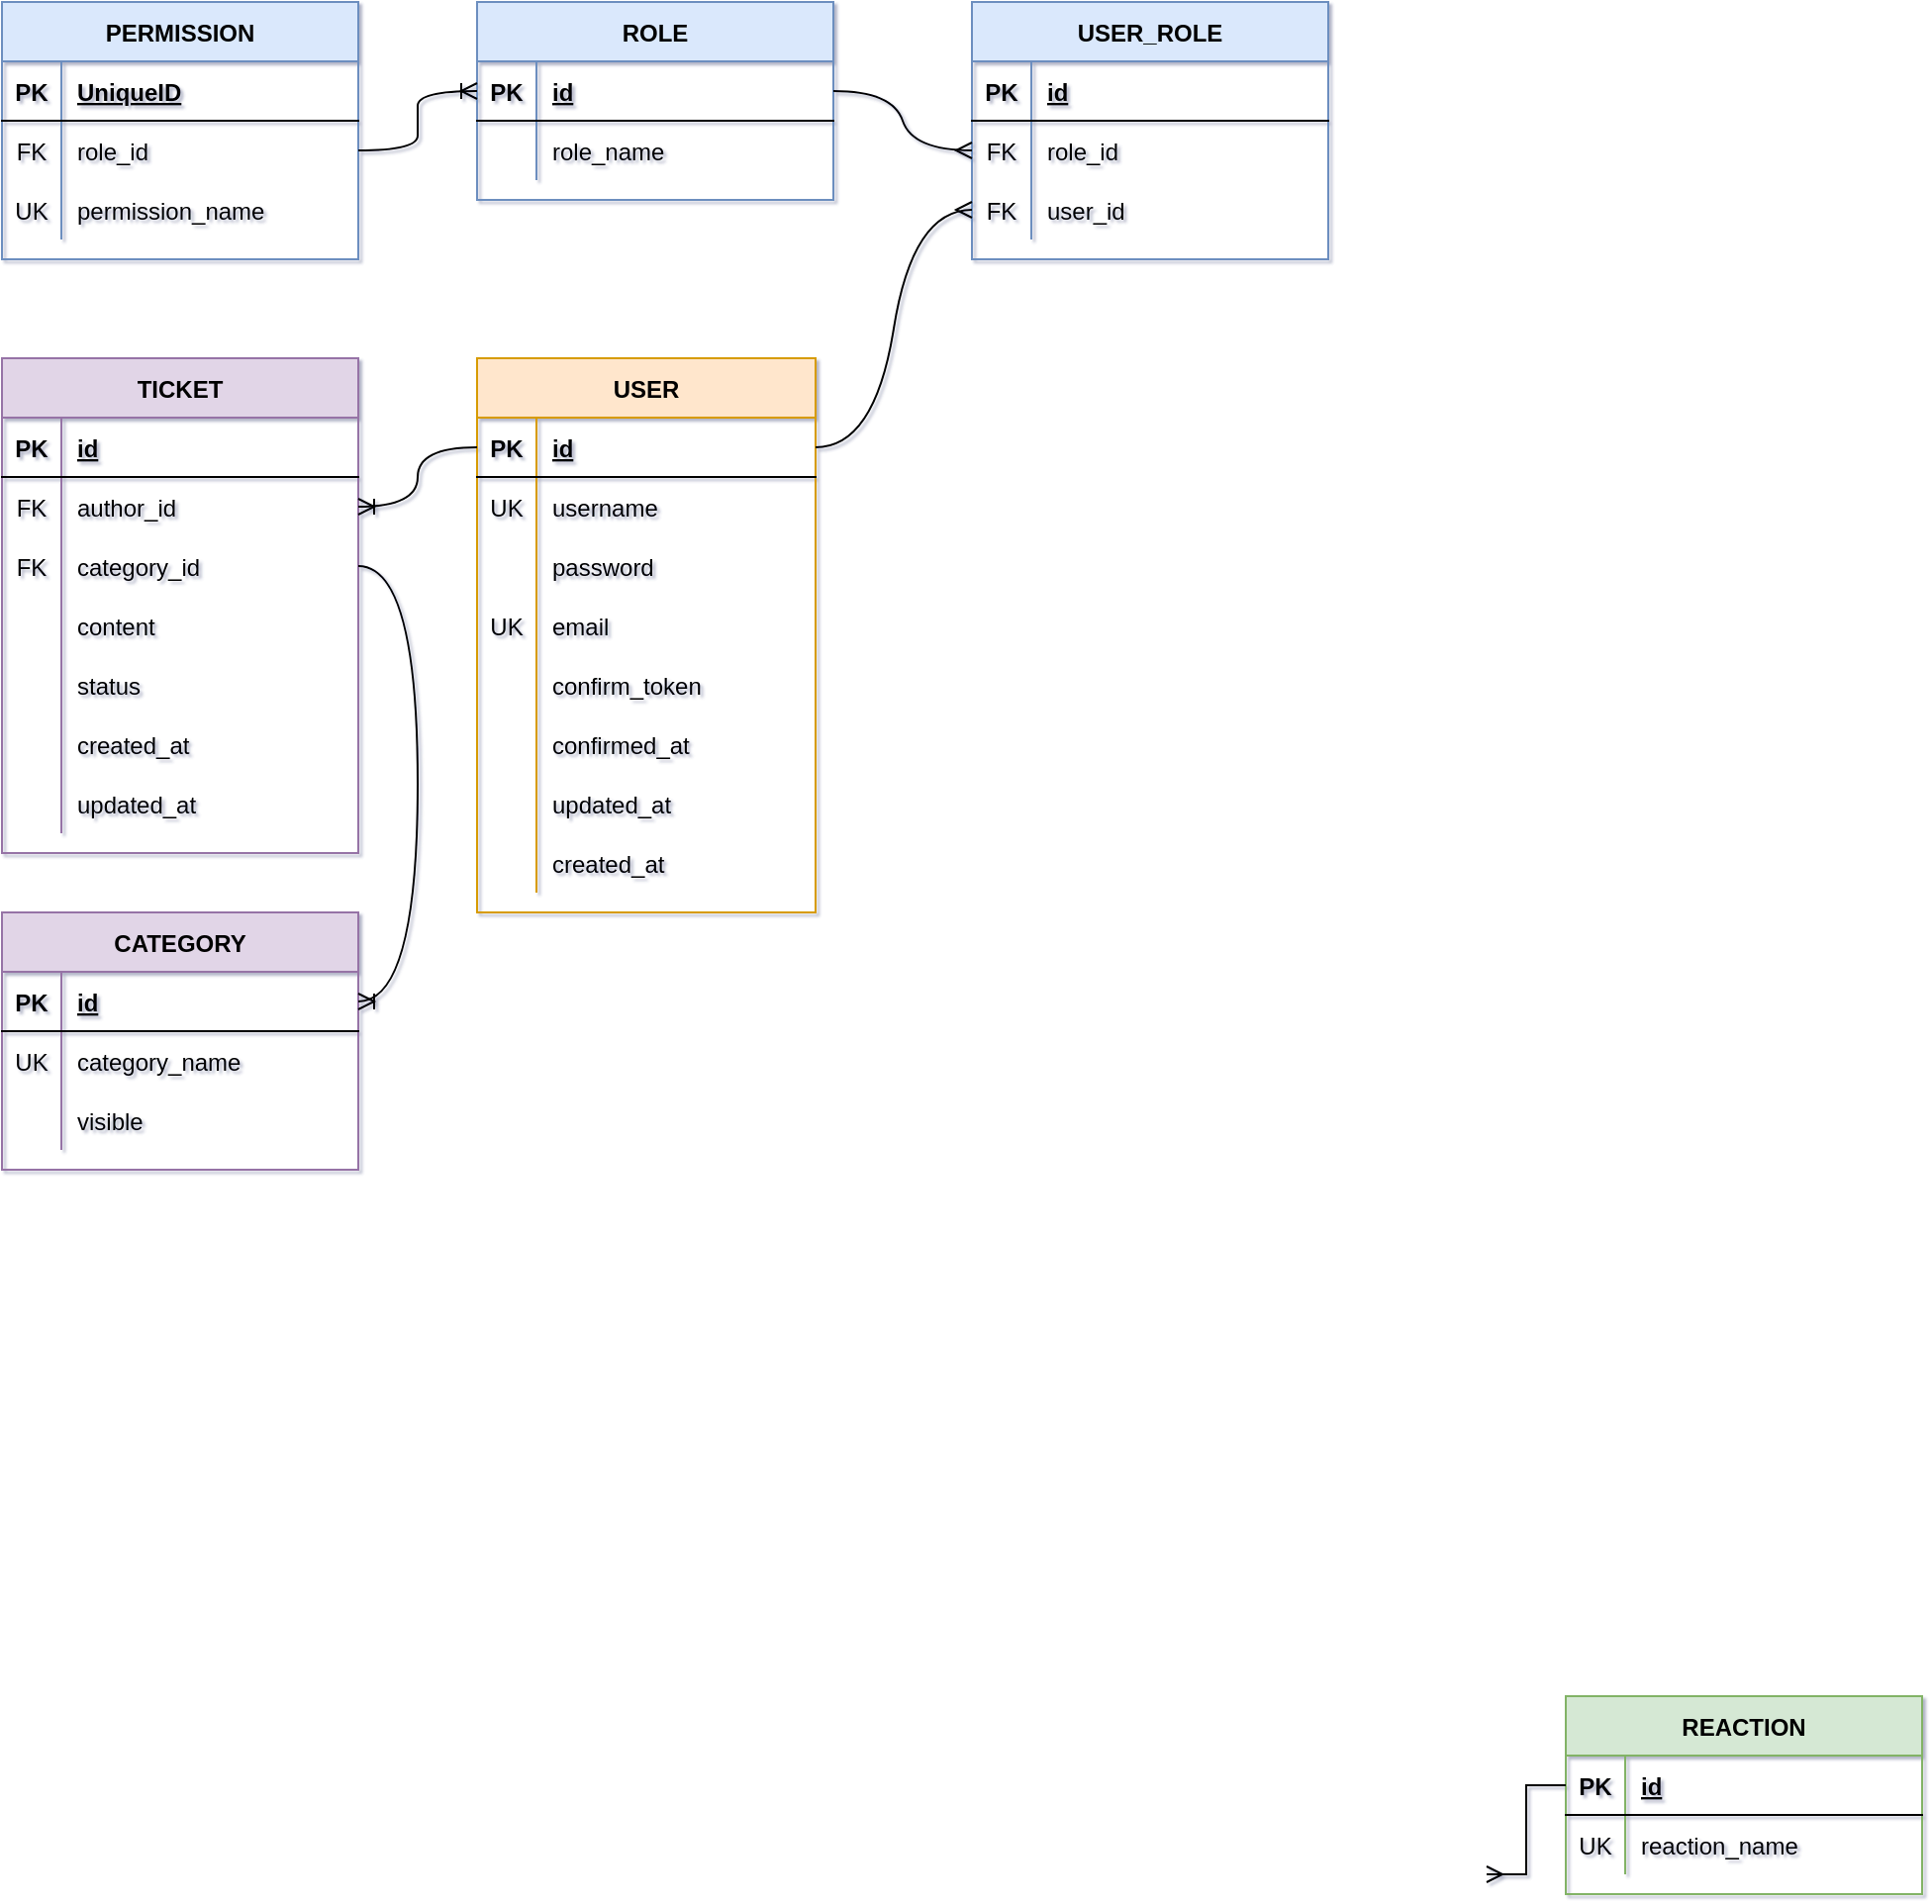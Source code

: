 <mxfile version="20.3.6" type="github">
  <diagram id="6ecqjUtp2Upw4rQGvzzp" name="Pagina-1">
    <mxGraphModel dx="1220" dy="1841" grid="1" gridSize="10" guides="1" tooltips="1" connect="1" arrows="1" fold="1" page="1" pageScale="1" pageWidth="827" pageHeight="1169" background="none" math="0" shadow="1">
      <root>
        <mxCell id="0" />
        <mxCell id="1" parent="0" />
        <mxCell id="YcJKVttibNFS76llc7g4-1" value="USER" style="shape=table;startSize=30;container=1;collapsible=1;childLayout=tableLayout;fixedRows=1;rowLines=0;fontStyle=1;align=center;resizeLast=1;fillColor=#ffe6cc;strokeColor=#d79b00;" parent="1" vertex="1">
          <mxGeometry x="420" y="-520" width="171" height="280" as="geometry" />
        </mxCell>
        <mxCell id="YcJKVttibNFS76llc7g4-2" value="" style="shape=tableRow;horizontal=0;startSize=0;swimlaneHead=0;swimlaneBody=0;fillColor=none;collapsible=0;dropTarget=0;points=[[0,0.5],[1,0.5]];portConstraint=eastwest;top=0;left=0;right=0;bottom=1;" parent="YcJKVttibNFS76llc7g4-1" vertex="1">
          <mxGeometry y="30" width="171" height="30" as="geometry" />
        </mxCell>
        <mxCell id="YcJKVttibNFS76llc7g4-3" value="PK" style="shape=partialRectangle;connectable=0;fillColor=none;top=0;left=0;bottom=0;right=0;fontStyle=1;overflow=hidden;" parent="YcJKVttibNFS76llc7g4-2" vertex="1">
          <mxGeometry width="30" height="30" as="geometry">
            <mxRectangle width="30" height="30" as="alternateBounds" />
          </mxGeometry>
        </mxCell>
        <mxCell id="YcJKVttibNFS76llc7g4-4" value="id" style="shape=partialRectangle;connectable=0;fillColor=none;top=0;left=0;bottom=0;right=0;align=left;spacingLeft=6;fontStyle=5;overflow=hidden;" parent="YcJKVttibNFS76llc7g4-2" vertex="1">
          <mxGeometry x="30" width="141" height="30" as="geometry">
            <mxRectangle width="141" height="30" as="alternateBounds" />
          </mxGeometry>
        </mxCell>
        <mxCell id="YcJKVttibNFS76llc7g4-5" value="" style="shape=tableRow;horizontal=0;startSize=0;swimlaneHead=0;swimlaneBody=0;fillColor=none;collapsible=0;dropTarget=0;points=[[0,0.5],[1,0.5]];portConstraint=eastwest;top=0;left=0;right=0;bottom=0;" parent="YcJKVttibNFS76llc7g4-1" vertex="1">
          <mxGeometry y="60" width="171" height="30" as="geometry" />
        </mxCell>
        <mxCell id="YcJKVttibNFS76llc7g4-6" value="UK" style="shape=partialRectangle;connectable=0;fillColor=none;top=0;left=0;bottom=0;right=0;editable=1;overflow=hidden;" parent="YcJKVttibNFS76llc7g4-5" vertex="1">
          <mxGeometry width="30" height="30" as="geometry">
            <mxRectangle width="30" height="30" as="alternateBounds" />
          </mxGeometry>
        </mxCell>
        <mxCell id="YcJKVttibNFS76llc7g4-7" value="username" style="shape=partialRectangle;connectable=0;fillColor=none;top=0;left=0;bottom=0;right=0;align=left;spacingLeft=6;overflow=hidden;" parent="YcJKVttibNFS76llc7g4-5" vertex="1">
          <mxGeometry x="30" width="141" height="30" as="geometry">
            <mxRectangle width="141" height="30" as="alternateBounds" />
          </mxGeometry>
        </mxCell>
        <mxCell id="YcJKVttibNFS76llc7g4-8" value="" style="shape=tableRow;horizontal=0;startSize=0;swimlaneHead=0;swimlaneBody=0;fillColor=none;collapsible=0;dropTarget=0;points=[[0,0.5],[1,0.5]];portConstraint=eastwest;top=0;left=0;right=0;bottom=0;" parent="YcJKVttibNFS76llc7g4-1" vertex="1">
          <mxGeometry y="90" width="171" height="30" as="geometry" />
        </mxCell>
        <mxCell id="YcJKVttibNFS76llc7g4-9" value="" style="shape=partialRectangle;connectable=0;fillColor=none;top=0;left=0;bottom=0;right=0;editable=1;overflow=hidden;" parent="YcJKVttibNFS76llc7g4-8" vertex="1">
          <mxGeometry width="30" height="30" as="geometry">
            <mxRectangle width="30" height="30" as="alternateBounds" />
          </mxGeometry>
        </mxCell>
        <mxCell id="YcJKVttibNFS76llc7g4-10" value="password" style="shape=partialRectangle;connectable=0;fillColor=none;top=0;left=0;bottom=0;right=0;align=left;spacingLeft=6;overflow=hidden;" parent="YcJKVttibNFS76llc7g4-8" vertex="1">
          <mxGeometry x="30" width="141" height="30" as="geometry">
            <mxRectangle width="141" height="30" as="alternateBounds" />
          </mxGeometry>
        </mxCell>
        <mxCell id="YcJKVttibNFS76llc7g4-11" value="" style="shape=tableRow;horizontal=0;startSize=0;swimlaneHead=0;swimlaneBody=0;fillColor=none;collapsible=0;dropTarget=0;points=[[0,0.5],[1,0.5]];portConstraint=eastwest;top=0;left=0;right=0;bottom=0;" parent="YcJKVttibNFS76llc7g4-1" vertex="1">
          <mxGeometry y="120" width="171" height="30" as="geometry" />
        </mxCell>
        <mxCell id="YcJKVttibNFS76llc7g4-12" value="UK" style="shape=partialRectangle;connectable=0;fillColor=none;top=0;left=0;bottom=0;right=0;editable=1;overflow=hidden;" parent="YcJKVttibNFS76llc7g4-11" vertex="1">
          <mxGeometry width="30" height="30" as="geometry">
            <mxRectangle width="30" height="30" as="alternateBounds" />
          </mxGeometry>
        </mxCell>
        <mxCell id="YcJKVttibNFS76llc7g4-13" value="email" style="shape=partialRectangle;connectable=0;fillColor=none;top=0;left=0;bottom=0;right=0;align=left;spacingLeft=6;overflow=hidden;" parent="YcJKVttibNFS76llc7g4-11" vertex="1">
          <mxGeometry x="30" width="141" height="30" as="geometry">
            <mxRectangle width="141" height="30" as="alternateBounds" />
          </mxGeometry>
        </mxCell>
        <mxCell id="kkwp_omtzFGMAjGor4be-14" style="shape=tableRow;horizontal=0;startSize=0;swimlaneHead=0;swimlaneBody=0;fillColor=none;collapsible=0;dropTarget=0;points=[[0,0.5],[1,0.5]];portConstraint=eastwest;top=0;left=0;right=0;bottom=0;" parent="YcJKVttibNFS76llc7g4-1" vertex="1">
          <mxGeometry y="150" width="171" height="30" as="geometry" />
        </mxCell>
        <mxCell id="kkwp_omtzFGMAjGor4be-15" style="shape=partialRectangle;connectable=0;fillColor=none;top=0;left=0;bottom=0;right=0;editable=1;overflow=hidden;" parent="kkwp_omtzFGMAjGor4be-14" vertex="1">
          <mxGeometry width="30" height="30" as="geometry">
            <mxRectangle width="30" height="30" as="alternateBounds" />
          </mxGeometry>
        </mxCell>
        <mxCell id="kkwp_omtzFGMAjGor4be-16" value="confirm_token" style="shape=partialRectangle;connectable=0;fillColor=none;top=0;left=0;bottom=0;right=0;align=left;spacingLeft=6;overflow=hidden;" parent="kkwp_omtzFGMAjGor4be-14" vertex="1">
          <mxGeometry x="30" width="141" height="30" as="geometry">
            <mxRectangle width="141" height="30" as="alternateBounds" />
          </mxGeometry>
        </mxCell>
        <mxCell id="YcJKVttibNFS76llc7g4-20" style="shape=tableRow;horizontal=0;startSize=0;swimlaneHead=0;swimlaneBody=0;fillColor=none;collapsible=0;dropTarget=0;points=[[0,0.5],[1,0.5]];portConstraint=eastwest;top=0;left=0;right=0;bottom=0;" parent="YcJKVttibNFS76llc7g4-1" vertex="1">
          <mxGeometry y="180" width="171" height="30" as="geometry" />
        </mxCell>
        <mxCell id="YcJKVttibNFS76llc7g4-21" style="shape=partialRectangle;connectable=0;fillColor=none;top=0;left=0;bottom=0;right=0;editable=1;overflow=hidden;" parent="YcJKVttibNFS76llc7g4-20" vertex="1">
          <mxGeometry width="30" height="30" as="geometry">
            <mxRectangle width="30" height="30" as="alternateBounds" />
          </mxGeometry>
        </mxCell>
        <mxCell id="YcJKVttibNFS76llc7g4-22" value="confirmed_at" style="shape=partialRectangle;connectable=0;fillColor=none;top=0;left=0;bottom=0;right=0;align=left;spacingLeft=6;overflow=hidden;" parent="YcJKVttibNFS76llc7g4-20" vertex="1">
          <mxGeometry x="30" width="141" height="30" as="geometry">
            <mxRectangle width="141" height="30" as="alternateBounds" />
          </mxGeometry>
        </mxCell>
        <mxCell id="YcJKVttibNFS76llc7g4-26" style="shape=tableRow;horizontal=0;startSize=0;swimlaneHead=0;swimlaneBody=0;fillColor=none;collapsible=0;dropTarget=0;points=[[0,0.5],[1,0.5]];portConstraint=eastwest;top=0;left=0;right=0;bottom=0;" parent="YcJKVttibNFS76llc7g4-1" vertex="1">
          <mxGeometry y="210" width="171" height="30" as="geometry" />
        </mxCell>
        <mxCell id="YcJKVttibNFS76llc7g4-27" style="shape=partialRectangle;connectable=0;fillColor=none;top=0;left=0;bottom=0;right=0;editable=1;overflow=hidden;" parent="YcJKVttibNFS76llc7g4-26" vertex="1">
          <mxGeometry width="30" height="30" as="geometry">
            <mxRectangle width="30" height="30" as="alternateBounds" />
          </mxGeometry>
        </mxCell>
        <mxCell id="YcJKVttibNFS76llc7g4-28" value="updated_at" style="shape=partialRectangle;connectable=0;fillColor=none;top=0;left=0;bottom=0;right=0;align=left;spacingLeft=6;overflow=hidden;" parent="YcJKVttibNFS76llc7g4-26" vertex="1">
          <mxGeometry x="30" width="141" height="30" as="geometry">
            <mxRectangle width="141" height="30" as="alternateBounds" />
          </mxGeometry>
        </mxCell>
        <mxCell id="YcJKVttibNFS76llc7g4-23" style="shape=tableRow;horizontal=0;startSize=0;swimlaneHead=0;swimlaneBody=0;fillColor=none;collapsible=0;dropTarget=0;points=[[0,0.5],[1,0.5]];portConstraint=eastwest;top=0;left=0;right=0;bottom=0;" parent="YcJKVttibNFS76llc7g4-1" vertex="1">
          <mxGeometry y="240" width="171" height="30" as="geometry" />
        </mxCell>
        <mxCell id="YcJKVttibNFS76llc7g4-24" style="shape=partialRectangle;connectable=0;fillColor=none;top=0;left=0;bottom=0;right=0;editable=1;overflow=hidden;" parent="YcJKVttibNFS76llc7g4-23" vertex="1">
          <mxGeometry width="30" height="30" as="geometry">
            <mxRectangle width="30" height="30" as="alternateBounds" />
          </mxGeometry>
        </mxCell>
        <mxCell id="YcJKVttibNFS76llc7g4-25" value="created_at" style="shape=partialRectangle;connectable=0;fillColor=none;top=0;left=0;bottom=0;right=0;align=left;spacingLeft=6;overflow=hidden;" parent="YcJKVttibNFS76llc7g4-23" vertex="1">
          <mxGeometry x="30" width="141" height="30" as="geometry">
            <mxRectangle width="141" height="30" as="alternateBounds" />
          </mxGeometry>
        </mxCell>
        <mxCell id="YcJKVttibNFS76llc7g4-140" value="REACTION" style="shape=table;startSize=30;container=1;collapsible=1;childLayout=tableLayout;fixedRows=1;rowLines=0;fontStyle=1;align=center;resizeLast=1;fillColor=#d5e8d4;strokeColor=#82b366;" parent="1" vertex="1">
          <mxGeometry x="970" y="156" width="180" height="100" as="geometry" />
        </mxCell>
        <mxCell id="YcJKVttibNFS76llc7g4-141" value="" style="shape=tableRow;horizontal=0;startSize=0;swimlaneHead=0;swimlaneBody=0;fillColor=none;collapsible=0;dropTarget=0;points=[[0,0.5],[1,0.5]];portConstraint=eastwest;top=0;left=0;right=0;bottom=1;" parent="YcJKVttibNFS76llc7g4-140" vertex="1">
          <mxGeometry y="30" width="180" height="30" as="geometry" />
        </mxCell>
        <mxCell id="YcJKVttibNFS76llc7g4-142" value="PK" style="shape=partialRectangle;connectable=0;fillColor=none;top=0;left=0;bottom=0;right=0;fontStyle=1;overflow=hidden;" parent="YcJKVttibNFS76llc7g4-141" vertex="1">
          <mxGeometry width="30" height="30" as="geometry">
            <mxRectangle width="30" height="30" as="alternateBounds" />
          </mxGeometry>
        </mxCell>
        <mxCell id="YcJKVttibNFS76llc7g4-143" value="id" style="shape=partialRectangle;connectable=0;fillColor=none;top=0;left=0;bottom=0;right=0;align=left;spacingLeft=6;fontStyle=5;overflow=hidden;" parent="YcJKVttibNFS76llc7g4-141" vertex="1">
          <mxGeometry x="30" width="150" height="30" as="geometry">
            <mxRectangle width="150" height="30" as="alternateBounds" />
          </mxGeometry>
        </mxCell>
        <mxCell id="YcJKVttibNFS76llc7g4-144" value="" style="shape=tableRow;horizontal=0;startSize=0;swimlaneHead=0;swimlaneBody=0;fillColor=none;collapsible=0;dropTarget=0;points=[[0,0.5],[1,0.5]];portConstraint=eastwest;top=0;left=0;right=0;bottom=0;" parent="YcJKVttibNFS76llc7g4-140" vertex="1">
          <mxGeometry y="60" width="180" height="30" as="geometry" />
        </mxCell>
        <mxCell id="YcJKVttibNFS76llc7g4-145" value="UK" style="shape=partialRectangle;connectable=0;fillColor=none;top=0;left=0;bottom=0;right=0;editable=1;overflow=hidden;" parent="YcJKVttibNFS76llc7g4-144" vertex="1">
          <mxGeometry width="30" height="30" as="geometry">
            <mxRectangle width="30" height="30" as="alternateBounds" />
          </mxGeometry>
        </mxCell>
        <mxCell id="YcJKVttibNFS76llc7g4-146" value="reaction_name" style="shape=partialRectangle;connectable=0;fillColor=none;top=0;left=0;bottom=0;right=0;align=left;spacingLeft=6;overflow=hidden;" parent="YcJKVttibNFS76llc7g4-144" vertex="1">
          <mxGeometry x="30" width="150" height="30" as="geometry">
            <mxRectangle width="150" height="30" as="alternateBounds" />
          </mxGeometry>
        </mxCell>
        <mxCell id="YcJKVttibNFS76llc7g4-158" value="" style="edgeStyle=elbowEdgeStyle;fontSize=12;html=1;endArrow=ERmany;endFill=0;rounded=0;exitX=0;exitY=0.5;exitDx=0;exitDy=0;entryX=1;entryY=0.5;entryDx=0;entryDy=0;" parent="1" source="YcJKVttibNFS76llc7g4-141" edge="1">
          <mxGeometry width="100" height="100" relative="1" as="geometry">
            <mxPoint x="960" y="190.67" as="sourcePoint" />
            <mxPoint x="930" y="246" as="targetPoint" />
          </mxGeometry>
        </mxCell>
        <mxCell id="kkwp_omtzFGMAjGor4be-17" value="ROLE" style="shape=table;startSize=30;container=1;collapsible=1;childLayout=tableLayout;fixedRows=1;rowLines=0;fontStyle=1;align=center;resizeLast=1;fillColor=#dae8fc;strokeColor=#6c8ebf;direction=east;noLabel=0;portConstraintRotation=0;snapToPoint=0;perimeter=rectanglePerimeter;backgroundOutline=0;rotatable=1;" parent="1" vertex="1">
          <mxGeometry x="420" y="-700" width="180" height="100" as="geometry" />
        </mxCell>
        <mxCell id="kkwp_omtzFGMAjGor4be-18" value="" style="shape=tableRow;horizontal=0;startSize=0;swimlaneHead=0;swimlaneBody=0;fillColor=none;collapsible=0;dropTarget=0;points=[[0,0.5],[1,0.5]];portConstraint=eastwest;top=0;left=0;right=0;bottom=1;" parent="kkwp_omtzFGMAjGor4be-17" vertex="1">
          <mxGeometry y="30" width="180" height="30" as="geometry" />
        </mxCell>
        <mxCell id="kkwp_omtzFGMAjGor4be-19" value="PK" style="shape=partialRectangle;connectable=0;fillColor=none;top=0;left=0;bottom=0;right=0;fontStyle=1;overflow=hidden;" parent="kkwp_omtzFGMAjGor4be-18" vertex="1">
          <mxGeometry width="30" height="30" as="geometry">
            <mxRectangle width="30" height="30" as="alternateBounds" />
          </mxGeometry>
        </mxCell>
        <mxCell id="kkwp_omtzFGMAjGor4be-20" value="id" style="shape=partialRectangle;connectable=0;fillColor=none;top=0;left=0;bottom=0;right=0;align=left;spacingLeft=6;fontStyle=5;overflow=hidden;" parent="kkwp_omtzFGMAjGor4be-18" vertex="1">
          <mxGeometry x="30" width="150" height="30" as="geometry">
            <mxRectangle width="150" height="30" as="alternateBounds" />
          </mxGeometry>
        </mxCell>
        <mxCell id="kkwp_omtzFGMAjGor4be-21" value="" style="shape=tableRow;horizontal=0;startSize=0;swimlaneHead=0;swimlaneBody=0;fillColor=none;collapsible=0;dropTarget=0;points=[[0,0.5],[1,0.5]];portConstraint=eastwest;top=0;left=0;right=0;bottom=0;" parent="kkwp_omtzFGMAjGor4be-17" vertex="1">
          <mxGeometry y="60" width="180" height="30" as="geometry" />
        </mxCell>
        <mxCell id="kkwp_omtzFGMAjGor4be-22" value="" style="shape=partialRectangle;connectable=0;fillColor=none;top=0;left=0;bottom=0;right=0;editable=1;overflow=hidden;" parent="kkwp_omtzFGMAjGor4be-21" vertex="1">
          <mxGeometry width="30" height="30" as="geometry">
            <mxRectangle width="30" height="30" as="alternateBounds" />
          </mxGeometry>
        </mxCell>
        <mxCell id="kkwp_omtzFGMAjGor4be-23" value="role_name" style="shape=partialRectangle;connectable=0;fillColor=none;top=0;left=0;bottom=0;right=0;align=left;spacingLeft=6;overflow=hidden;" parent="kkwp_omtzFGMAjGor4be-21" vertex="1">
          <mxGeometry x="30" width="150" height="30" as="geometry">
            <mxRectangle width="150" height="30" as="alternateBounds" />
          </mxGeometry>
        </mxCell>
        <mxCell id="kkwp_omtzFGMAjGor4be-30" value="PERMISSION" style="shape=table;startSize=30;container=1;collapsible=1;childLayout=tableLayout;fixedRows=1;rowLines=0;fontStyle=1;align=center;resizeLast=1;fillColor=#dae8fc;strokeColor=#6c8ebf;" parent="1" vertex="1">
          <mxGeometry x="180" y="-700" width="180" height="130" as="geometry" />
        </mxCell>
        <mxCell id="kkwp_omtzFGMAjGor4be-31" value="" style="shape=tableRow;horizontal=0;startSize=0;swimlaneHead=0;swimlaneBody=0;fillColor=none;collapsible=0;dropTarget=0;points=[[0,0.5],[1,0.5]];portConstraint=eastwest;top=0;left=0;right=0;bottom=1;" parent="kkwp_omtzFGMAjGor4be-30" vertex="1">
          <mxGeometry y="30" width="180" height="30" as="geometry" />
        </mxCell>
        <mxCell id="kkwp_omtzFGMAjGor4be-32" value="PK" style="shape=partialRectangle;connectable=0;fillColor=none;top=0;left=0;bottom=0;right=0;fontStyle=1;overflow=hidden;" parent="kkwp_omtzFGMAjGor4be-31" vertex="1">
          <mxGeometry width="30" height="30" as="geometry">
            <mxRectangle width="30" height="30" as="alternateBounds" />
          </mxGeometry>
        </mxCell>
        <mxCell id="kkwp_omtzFGMAjGor4be-33" value="UniqueID" style="shape=partialRectangle;connectable=0;fillColor=none;top=0;left=0;bottom=0;right=0;align=left;spacingLeft=6;fontStyle=5;overflow=hidden;" parent="kkwp_omtzFGMAjGor4be-31" vertex="1">
          <mxGeometry x="30" width="150" height="30" as="geometry">
            <mxRectangle width="150" height="30" as="alternateBounds" />
          </mxGeometry>
        </mxCell>
        <mxCell id="kkwp_omtzFGMAjGor4be-34" value="" style="shape=tableRow;horizontal=0;startSize=0;swimlaneHead=0;swimlaneBody=0;fillColor=none;collapsible=0;dropTarget=0;points=[[0,0.5],[1,0.5]];portConstraint=eastwest;top=0;left=0;right=0;bottom=0;" parent="kkwp_omtzFGMAjGor4be-30" vertex="1">
          <mxGeometry y="60" width="180" height="30" as="geometry" />
        </mxCell>
        <mxCell id="kkwp_omtzFGMAjGor4be-35" value="FK" style="shape=partialRectangle;connectable=0;fillColor=none;top=0;left=0;bottom=0;right=0;editable=1;overflow=hidden;" parent="kkwp_omtzFGMAjGor4be-34" vertex="1">
          <mxGeometry width="30" height="30" as="geometry">
            <mxRectangle width="30" height="30" as="alternateBounds" />
          </mxGeometry>
        </mxCell>
        <mxCell id="kkwp_omtzFGMAjGor4be-36" value="role_id" style="shape=partialRectangle;connectable=0;fillColor=none;top=0;left=0;bottom=0;right=0;align=left;spacingLeft=6;overflow=hidden;" parent="kkwp_omtzFGMAjGor4be-34" vertex="1">
          <mxGeometry x="30" width="150" height="30" as="geometry">
            <mxRectangle width="150" height="30" as="alternateBounds" />
          </mxGeometry>
        </mxCell>
        <mxCell id="kkwp_omtzFGMAjGor4be-37" value="" style="shape=tableRow;horizontal=0;startSize=0;swimlaneHead=0;swimlaneBody=0;fillColor=none;collapsible=0;dropTarget=0;points=[[0,0.5],[1,0.5]];portConstraint=eastwest;top=0;left=0;right=0;bottom=0;" parent="kkwp_omtzFGMAjGor4be-30" vertex="1">
          <mxGeometry y="90" width="180" height="30" as="geometry" />
        </mxCell>
        <mxCell id="kkwp_omtzFGMAjGor4be-38" value="UK" style="shape=partialRectangle;connectable=0;fillColor=none;top=0;left=0;bottom=0;right=0;editable=1;overflow=hidden;" parent="kkwp_omtzFGMAjGor4be-37" vertex="1">
          <mxGeometry width="30" height="30" as="geometry">
            <mxRectangle width="30" height="30" as="alternateBounds" />
          </mxGeometry>
        </mxCell>
        <mxCell id="kkwp_omtzFGMAjGor4be-39" value="permission_name" style="shape=partialRectangle;connectable=0;fillColor=none;top=0;left=0;bottom=0;right=0;align=left;spacingLeft=6;overflow=hidden;" parent="kkwp_omtzFGMAjGor4be-37" vertex="1">
          <mxGeometry x="30" width="150" height="30" as="geometry">
            <mxRectangle width="150" height="30" as="alternateBounds" />
          </mxGeometry>
        </mxCell>
        <mxCell id="kkwp_omtzFGMAjGor4be-44" value="" style="edgeStyle=entityRelationEdgeStyle;fontSize=12;html=1;endArrow=ERoneToMany;strokeColor=default;curved=1;anchorPointDirection=0;flowAnimation=0;orthogonalLoop=1;enumerate=0;fixDash=0;shadow=0;strokeWidth=1;endSize=6;bendable=1;noJump=0;spacingTop=0;startFill=1;ignoreEdge=0;" parent="1" source="kkwp_omtzFGMAjGor4be-34" target="kkwp_omtzFGMAjGor4be-18" edge="1">
          <mxGeometry width="100" height="100" relative="1" as="geometry">
            <mxPoint x="320" y="-680" as="sourcePoint" />
            <mxPoint x="340" y="-470" as="targetPoint" />
          </mxGeometry>
        </mxCell>
        <mxCell id="kkwp_omtzFGMAjGor4be-45" value="USER_ROLE" style="shape=table;startSize=30;container=1;collapsible=1;childLayout=tableLayout;fixedRows=1;rowLines=0;fontStyle=1;align=center;resizeLast=1;fillColor=#dae8fc;strokeColor=#6c8ebf;" parent="1" vertex="1">
          <mxGeometry x="670" y="-700" width="180" height="130" as="geometry" />
        </mxCell>
        <mxCell id="kkwp_omtzFGMAjGor4be-46" value="" style="shape=tableRow;horizontal=0;startSize=0;swimlaneHead=0;swimlaneBody=0;fillColor=none;collapsible=0;dropTarget=0;points=[[0,0.5],[1,0.5]];portConstraint=eastwest;top=0;left=0;right=0;bottom=1;" parent="kkwp_omtzFGMAjGor4be-45" vertex="1">
          <mxGeometry y="30" width="180" height="30" as="geometry" />
        </mxCell>
        <mxCell id="kkwp_omtzFGMAjGor4be-47" value="PK" style="shape=partialRectangle;connectable=0;fillColor=none;top=0;left=0;bottom=0;right=0;fontStyle=1;overflow=hidden;" parent="kkwp_omtzFGMAjGor4be-46" vertex="1">
          <mxGeometry width="30" height="30" as="geometry">
            <mxRectangle width="30" height="30" as="alternateBounds" />
          </mxGeometry>
        </mxCell>
        <mxCell id="kkwp_omtzFGMAjGor4be-48" value="id" style="shape=partialRectangle;connectable=0;fillColor=none;top=0;left=0;bottom=0;right=0;align=left;spacingLeft=6;fontStyle=5;overflow=hidden;" parent="kkwp_omtzFGMAjGor4be-46" vertex="1">
          <mxGeometry x="30" width="150" height="30" as="geometry">
            <mxRectangle width="150" height="30" as="alternateBounds" />
          </mxGeometry>
        </mxCell>
        <mxCell id="kkwp_omtzFGMAjGor4be-49" value="" style="shape=tableRow;horizontal=0;startSize=0;swimlaneHead=0;swimlaneBody=0;fillColor=none;collapsible=0;dropTarget=0;points=[[0,0.5],[1,0.5]];portConstraint=eastwest;top=0;left=0;right=0;bottom=0;" parent="kkwp_omtzFGMAjGor4be-45" vertex="1">
          <mxGeometry y="60" width="180" height="30" as="geometry" />
        </mxCell>
        <mxCell id="kkwp_omtzFGMAjGor4be-50" value="FK" style="shape=partialRectangle;connectable=0;fillColor=none;top=0;left=0;bottom=0;right=0;editable=1;overflow=hidden;" parent="kkwp_omtzFGMAjGor4be-49" vertex="1">
          <mxGeometry width="30" height="30" as="geometry">
            <mxRectangle width="30" height="30" as="alternateBounds" />
          </mxGeometry>
        </mxCell>
        <mxCell id="kkwp_omtzFGMAjGor4be-51" value="role_id" style="shape=partialRectangle;connectable=0;fillColor=none;top=0;left=0;bottom=0;right=0;align=left;spacingLeft=6;overflow=hidden;" parent="kkwp_omtzFGMAjGor4be-49" vertex="1">
          <mxGeometry x="30" width="150" height="30" as="geometry">
            <mxRectangle width="150" height="30" as="alternateBounds" />
          </mxGeometry>
        </mxCell>
        <mxCell id="kkwp_omtzFGMAjGor4be-52" value="" style="shape=tableRow;horizontal=0;startSize=0;swimlaneHead=0;swimlaneBody=0;fillColor=none;collapsible=0;dropTarget=0;points=[[0,0.5],[1,0.5]];portConstraint=eastwest;top=0;left=0;right=0;bottom=0;" parent="kkwp_omtzFGMAjGor4be-45" vertex="1">
          <mxGeometry y="90" width="180" height="30" as="geometry" />
        </mxCell>
        <mxCell id="kkwp_omtzFGMAjGor4be-53" value="FK" style="shape=partialRectangle;connectable=0;fillColor=none;top=0;left=0;bottom=0;right=0;editable=1;overflow=hidden;" parent="kkwp_omtzFGMAjGor4be-52" vertex="1">
          <mxGeometry width="30" height="30" as="geometry">
            <mxRectangle width="30" height="30" as="alternateBounds" />
          </mxGeometry>
        </mxCell>
        <mxCell id="kkwp_omtzFGMAjGor4be-54" value="user_id" style="shape=partialRectangle;connectable=0;fillColor=none;top=0;left=0;bottom=0;right=0;align=left;spacingLeft=6;overflow=hidden;" parent="kkwp_omtzFGMAjGor4be-52" vertex="1">
          <mxGeometry x="30" width="150" height="30" as="geometry">
            <mxRectangle width="150" height="30" as="alternateBounds" />
          </mxGeometry>
        </mxCell>
        <mxCell id="kkwp_omtzFGMAjGor4be-59" value="" style="edgeStyle=entityRelationEdgeStyle;fontSize=12;html=1;endArrow=ERmany;shadow=0;strokeColor=default;strokeWidth=1;endSize=6;curved=1;" parent="1" source="YcJKVttibNFS76llc7g4-2" target="kkwp_omtzFGMAjGor4be-52" edge="1">
          <mxGeometry width="100" height="100" relative="1" as="geometry">
            <mxPoint x="650" y="-400" as="sourcePoint" />
            <mxPoint x="750" y="-500" as="targetPoint" />
          </mxGeometry>
        </mxCell>
        <mxCell id="kkwp_omtzFGMAjGor4be-60" value="" style="edgeStyle=entityRelationEdgeStyle;fontSize=12;html=1;endArrow=ERmany;shadow=0;strokeColor=default;strokeWidth=1;endSize=6;curved=1;" parent="1" source="kkwp_omtzFGMAjGor4be-18" target="kkwp_omtzFGMAjGor4be-49" edge="1">
          <mxGeometry width="100" height="100" relative="1" as="geometry">
            <mxPoint x="720" y="-400" as="sourcePoint" />
            <mxPoint x="700" y="-500" as="targetPoint" />
          </mxGeometry>
        </mxCell>
        <mxCell id="N349OyXbHT26s4Y-sN-R-1" value="TICKET" style="shape=table;startSize=30;container=1;collapsible=1;childLayout=tableLayout;fixedRows=1;rowLines=0;fontStyle=1;align=center;resizeLast=1;fillColor=#e1d5e7;strokeColor=#9673a6;" parent="1" vertex="1">
          <mxGeometry x="180" y="-520" width="180" height="250" as="geometry" />
        </mxCell>
        <mxCell id="N349OyXbHT26s4Y-sN-R-2" value="" style="shape=tableRow;horizontal=0;startSize=0;swimlaneHead=0;swimlaneBody=0;fillColor=none;collapsible=0;dropTarget=0;points=[[0,0.5],[1,0.5]];portConstraint=eastwest;top=0;left=0;right=0;bottom=1;" parent="N349OyXbHT26s4Y-sN-R-1" vertex="1">
          <mxGeometry y="30" width="180" height="30" as="geometry" />
        </mxCell>
        <mxCell id="N349OyXbHT26s4Y-sN-R-3" value="PK" style="shape=partialRectangle;connectable=0;fillColor=none;top=0;left=0;bottom=0;right=0;fontStyle=1;overflow=hidden;" parent="N349OyXbHT26s4Y-sN-R-2" vertex="1">
          <mxGeometry width="30" height="30" as="geometry">
            <mxRectangle width="30" height="30" as="alternateBounds" />
          </mxGeometry>
        </mxCell>
        <mxCell id="N349OyXbHT26s4Y-sN-R-4" value="id" style="shape=partialRectangle;connectable=0;fillColor=none;top=0;left=0;bottom=0;right=0;align=left;spacingLeft=6;fontStyle=5;overflow=hidden;" parent="N349OyXbHT26s4Y-sN-R-2" vertex="1">
          <mxGeometry x="30" width="150" height="30" as="geometry">
            <mxRectangle width="150" height="30" as="alternateBounds" />
          </mxGeometry>
        </mxCell>
        <mxCell id="N349OyXbHT26s4Y-sN-R-5" value="" style="shape=tableRow;horizontal=0;startSize=0;swimlaneHead=0;swimlaneBody=0;fillColor=none;collapsible=0;dropTarget=0;points=[[0,0.5],[1,0.5]];portConstraint=eastwest;top=0;left=0;right=0;bottom=0;" parent="N349OyXbHT26s4Y-sN-R-1" vertex="1">
          <mxGeometry y="60" width="180" height="30" as="geometry" />
        </mxCell>
        <mxCell id="N349OyXbHT26s4Y-sN-R-6" value="FK" style="shape=partialRectangle;connectable=0;fillColor=none;top=0;left=0;bottom=0;right=0;editable=1;overflow=hidden;" parent="N349OyXbHT26s4Y-sN-R-5" vertex="1">
          <mxGeometry width="30" height="30" as="geometry">
            <mxRectangle width="30" height="30" as="alternateBounds" />
          </mxGeometry>
        </mxCell>
        <mxCell id="N349OyXbHT26s4Y-sN-R-7" value="author_id" style="shape=partialRectangle;connectable=0;fillColor=none;top=0;left=0;bottom=0;right=0;align=left;spacingLeft=6;overflow=hidden;" parent="N349OyXbHT26s4Y-sN-R-5" vertex="1">
          <mxGeometry x="30" width="150" height="30" as="geometry">
            <mxRectangle width="150" height="30" as="alternateBounds" />
          </mxGeometry>
        </mxCell>
        <mxCell id="N349OyXbHT26s4Y-sN-R-8" value="" style="shape=tableRow;horizontal=0;startSize=0;swimlaneHead=0;swimlaneBody=0;fillColor=none;collapsible=0;dropTarget=0;points=[[0,0.5],[1,0.5]];portConstraint=eastwest;top=0;left=0;right=0;bottom=0;" parent="N349OyXbHT26s4Y-sN-R-1" vertex="1">
          <mxGeometry y="90" width="180" height="30" as="geometry" />
        </mxCell>
        <mxCell id="N349OyXbHT26s4Y-sN-R-9" value="FK" style="shape=partialRectangle;connectable=0;fillColor=none;top=0;left=0;bottom=0;right=0;editable=1;overflow=hidden;" parent="N349OyXbHT26s4Y-sN-R-8" vertex="1">
          <mxGeometry width="30" height="30" as="geometry">
            <mxRectangle width="30" height="30" as="alternateBounds" />
          </mxGeometry>
        </mxCell>
        <mxCell id="N349OyXbHT26s4Y-sN-R-10" value="category_id" style="shape=partialRectangle;connectable=0;fillColor=none;top=0;left=0;bottom=0;right=0;align=left;spacingLeft=6;overflow=hidden;" parent="N349OyXbHT26s4Y-sN-R-8" vertex="1">
          <mxGeometry x="30" width="150" height="30" as="geometry">
            <mxRectangle width="150" height="30" as="alternateBounds" />
          </mxGeometry>
        </mxCell>
        <mxCell id="N349OyXbHT26s4Y-sN-R-11" value="" style="shape=tableRow;horizontal=0;startSize=0;swimlaneHead=0;swimlaneBody=0;fillColor=none;collapsible=0;dropTarget=0;points=[[0,0.5],[1,0.5]];portConstraint=eastwest;top=0;left=0;right=0;bottom=0;" parent="N349OyXbHT26s4Y-sN-R-1" vertex="1">
          <mxGeometry y="120" width="180" height="30" as="geometry" />
        </mxCell>
        <mxCell id="N349OyXbHT26s4Y-sN-R-12" value="" style="shape=partialRectangle;connectable=0;fillColor=none;top=0;left=0;bottom=0;right=0;editable=1;overflow=hidden;" parent="N349OyXbHT26s4Y-sN-R-11" vertex="1">
          <mxGeometry width="30" height="30" as="geometry">
            <mxRectangle width="30" height="30" as="alternateBounds" />
          </mxGeometry>
        </mxCell>
        <mxCell id="N349OyXbHT26s4Y-sN-R-13" value="content" style="shape=partialRectangle;connectable=0;fillColor=none;top=0;left=0;bottom=0;right=0;align=left;spacingLeft=6;overflow=hidden;" parent="N349OyXbHT26s4Y-sN-R-11" vertex="1">
          <mxGeometry x="30" width="150" height="30" as="geometry">
            <mxRectangle width="150" height="30" as="alternateBounds" />
          </mxGeometry>
        </mxCell>
        <mxCell id="N349OyXbHT26s4Y-sN-R-17" style="shape=tableRow;horizontal=0;startSize=0;swimlaneHead=0;swimlaneBody=0;fillColor=none;collapsible=0;dropTarget=0;points=[[0,0.5],[1,0.5]];portConstraint=eastwest;top=0;left=0;right=0;bottom=0;" parent="N349OyXbHT26s4Y-sN-R-1" vertex="1">
          <mxGeometry y="150" width="180" height="30" as="geometry" />
        </mxCell>
        <mxCell id="N349OyXbHT26s4Y-sN-R-18" style="shape=partialRectangle;connectable=0;fillColor=none;top=0;left=0;bottom=0;right=0;editable=1;overflow=hidden;" parent="N349OyXbHT26s4Y-sN-R-17" vertex="1">
          <mxGeometry width="30" height="30" as="geometry">
            <mxRectangle width="30" height="30" as="alternateBounds" />
          </mxGeometry>
        </mxCell>
        <mxCell id="N349OyXbHT26s4Y-sN-R-19" value="status" style="shape=partialRectangle;connectable=0;fillColor=none;top=0;left=0;bottom=0;right=0;align=left;spacingLeft=6;overflow=hidden;" parent="N349OyXbHT26s4Y-sN-R-17" vertex="1">
          <mxGeometry x="30" width="150" height="30" as="geometry">
            <mxRectangle width="150" height="30" as="alternateBounds" />
          </mxGeometry>
        </mxCell>
        <mxCell id="N349OyXbHT26s4Y-sN-R-14" style="shape=tableRow;horizontal=0;startSize=0;swimlaneHead=0;swimlaneBody=0;fillColor=none;collapsible=0;dropTarget=0;points=[[0,0.5],[1,0.5]];portConstraint=eastwest;top=0;left=0;right=0;bottom=0;" parent="N349OyXbHT26s4Y-sN-R-1" vertex="1">
          <mxGeometry y="180" width="180" height="30" as="geometry" />
        </mxCell>
        <mxCell id="N349OyXbHT26s4Y-sN-R-15" style="shape=partialRectangle;connectable=0;fillColor=none;top=0;left=0;bottom=0;right=0;editable=1;overflow=hidden;" parent="N349OyXbHT26s4Y-sN-R-14" vertex="1">
          <mxGeometry width="30" height="30" as="geometry">
            <mxRectangle width="30" height="30" as="alternateBounds" />
          </mxGeometry>
        </mxCell>
        <mxCell id="N349OyXbHT26s4Y-sN-R-16" value="created_at" style="shape=partialRectangle;connectable=0;fillColor=none;top=0;left=0;bottom=0;right=0;align=left;spacingLeft=6;overflow=hidden;" parent="N349OyXbHT26s4Y-sN-R-14" vertex="1">
          <mxGeometry x="30" width="150" height="30" as="geometry">
            <mxRectangle width="150" height="30" as="alternateBounds" />
          </mxGeometry>
        </mxCell>
        <mxCell id="N349OyXbHT26s4Y-sN-R-20" style="shape=tableRow;horizontal=0;startSize=0;swimlaneHead=0;swimlaneBody=0;fillColor=none;collapsible=0;dropTarget=0;points=[[0,0.5],[1,0.5]];portConstraint=eastwest;top=0;left=0;right=0;bottom=0;" parent="N349OyXbHT26s4Y-sN-R-1" vertex="1">
          <mxGeometry y="210" width="180" height="30" as="geometry" />
        </mxCell>
        <mxCell id="N349OyXbHT26s4Y-sN-R-21" style="shape=partialRectangle;connectable=0;fillColor=none;top=0;left=0;bottom=0;right=0;editable=1;overflow=hidden;" parent="N349OyXbHT26s4Y-sN-R-20" vertex="1">
          <mxGeometry width="30" height="30" as="geometry">
            <mxRectangle width="30" height="30" as="alternateBounds" />
          </mxGeometry>
        </mxCell>
        <mxCell id="N349OyXbHT26s4Y-sN-R-22" value="updated_at" style="shape=partialRectangle;connectable=0;fillColor=none;top=0;left=0;bottom=0;right=0;align=left;spacingLeft=6;overflow=hidden;" parent="N349OyXbHT26s4Y-sN-R-20" vertex="1">
          <mxGeometry x="30" width="150" height="30" as="geometry">
            <mxRectangle width="150" height="30" as="alternateBounds" />
          </mxGeometry>
        </mxCell>
        <mxCell id="N349OyXbHT26s4Y-sN-R-23" value="" style="edgeStyle=entityRelationEdgeStyle;fontSize=12;html=1;endArrow=ERoneToMany;curved=1;" parent="1" source="YcJKVttibNFS76llc7g4-2" target="N349OyXbHT26s4Y-sN-R-5" edge="1">
          <mxGeometry width="100" height="100" relative="1" as="geometry">
            <mxPoint x="670" y="-534" as="sourcePoint" />
            <mxPoint x="770" y="-634" as="targetPoint" />
          </mxGeometry>
        </mxCell>
        <mxCell id="N349OyXbHT26s4Y-sN-R-24" value="CATEGORY" style="shape=table;startSize=30;container=1;collapsible=1;childLayout=tableLayout;fixedRows=1;rowLines=0;fontStyle=1;align=center;resizeLast=1;fillColor=#e1d5e7;strokeColor=#9673a6;" parent="1" vertex="1">
          <mxGeometry x="180" y="-240" width="180" height="130" as="geometry" />
        </mxCell>
        <mxCell id="N349OyXbHT26s4Y-sN-R-25" value="" style="shape=tableRow;horizontal=0;startSize=0;swimlaneHead=0;swimlaneBody=0;fillColor=none;collapsible=0;dropTarget=0;points=[[0,0.5],[1,0.5]];portConstraint=eastwest;top=0;left=0;right=0;bottom=1;" parent="N349OyXbHT26s4Y-sN-R-24" vertex="1">
          <mxGeometry y="30" width="180" height="30" as="geometry" />
        </mxCell>
        <mxCell id="N349OyXbHT26s4Y-sN-R-26" value="PK" style="shape=partialRectangle;connectable=0;fillColor=none;top=0;left=0;bottom=0;right=0;fontStyle=1;overflow=hidden;" parent="N349OyXbHT26s4Y-sN-R-25" vertex="1">
          <mxGeometry width="30" height="30" as="geometry">
            <mxRectangle width="30" height="30" as="alternateBounds" />
          </mxGeometry>
        </mxCell>
        <mxCell id="N349OyXbHT26s4Y-sN-R-27" value="id" style="shape=partialRectangle;connectable=0;fillColor=none;top=0;left=0;bottom=0;right=0;align=left;spacingLeft=6;fontStyle=5;overflow=hidden;" parent="N349OyXbHT26s4Y-sN-R-25" vertex="1">
          <mxGeometry x="30" width="150" height="30" as="geometry">
            <mxRectangle width="150" height="30" as="alternateBounds" />
          </mxGeometry>
        </mxCell>
        <mxCell id="N349OyXbHT26s4Y-sN-R-28" value="" style="shape=tableRow;horizontal=0;startSize=0;swimlaneHead=0;swimlaneBody=0;fillColor=none;collapsible=0;dropTarget=0;points=[[0,0.5],[1,0.5]];portConstraint=eastwest;top=0;left=0;right=0;bottom=0;" parent="N349OyXbHT26s4Y-sN-R-24" vertex="1">
          <mxGeometry y="60" width="180" height="30" as="geometry" />
        </mxCell>
        <mxCell id="N349OyXbHT26s4Y-sN-R-29" value="UK" style="shape=partialRectangle;connectable=0;fillColor=none;top=0;left=0;bottom=0;right=0;editable=1;overflow=hidden;" parent="N349OyXbHT26s4Y-sN-R-28" vertex="1">
          <mxGeometry width="30" height="30" as="geometry">
            <mxRectangle width="30" height="30" as="alternateBounds" />
          </mxGeometry>
        </mxCell>
        <mxCell id="N349OyXbHT26s4Y-sN-R-30" value="category_name" style="shape=partialRectangle;connectable=0;fillColor=none;top=0;left=0;bottom=0;right=0;align=left;spacingLeft=6;overflow=hidden;" parent="N349OyXbHT26s4Y-sN-R-28" vertex="1">
          <mxGeometry x="30" width="150" height="30" as="geometry">
            <mxRectangle width="150" height="30" as="alternateBounds" />
          </mxGeometry>
        </mxCell>
        <mxCell id="N349OyXbHT26s4Y-sN-R-31" value="" style="shape=tableRow;horizontal=0;startSize=0;swimlaneHead=0;swimlaneBody=0;fillColor=none;collapsible=0;dropTarget=0;points=[[0,0.5],[1,0.5]];portConstraint=eastwest;top=0;left=0;right=0;bottom=0;" parent="N349OyXbHT26s4Y-sN-R-24" vertex="1">
          <mxGeometry y="90" width="180" height="30" as="geometry" />
        </mxCell>
        <mxCell id="N349OyXbHT26s4Y-sN-R-32" value="" style="shape=partialRectangle;connectable=0;fillColor=none;top=0;left=0;bottom=0;right=0;editable=1;overflow=hidden;" parent="N349OyXbHT26s4Y-sN-R-31" vertex="1">
          <mxGeometry width="30" height="30" as="geometry">
            <mxRectangle width="30" height="30" as="alternateBounds" />
          </mxGeometry>
        </mxCell>
        <mxCell id="N349OyXbHT26s4Y-sN-R-33" value="visible" style="shape=partialRectangle;connectable=0;fillColor=none;top=0;left=0;bottom=0;right=0;align=left;spacingLeft=6;overflow=hidden;" parent="N349OyXbHT26s4Y-sN-R-31" vertex="1">
          <mxGeometry x="30" width="150" height="30" as="geometry">
            <mxRectangle width="150" height="30" as="alternateBounds" />
          </mxGeometry>
        </mxCell>
        <mxCell id="N349OyXbHT26s4Y-sN-R-37" value="" style="edgeStyle=entityRelationEdgeStyle;fontSize=12;html=1;endArrow=ERoneToMany;curved=1;" parent="1" source="N349OyXbHT26s4Y-sN-R-8" target="N349OyXbHT26s4Y-sN-R-25" edge="1">
          <mxGeometry width="100" height="100" relative="1" as="geometry">
            <mxPoint x="-20" y="-250" as="sourcePoint" />
            <mxPoint x="80" y="-350" as="targetPoint" />
          </mxGeometry>
        </mxCell>
      </root>
    </mxGraphModel>
  </diagram>
</mxfile>
